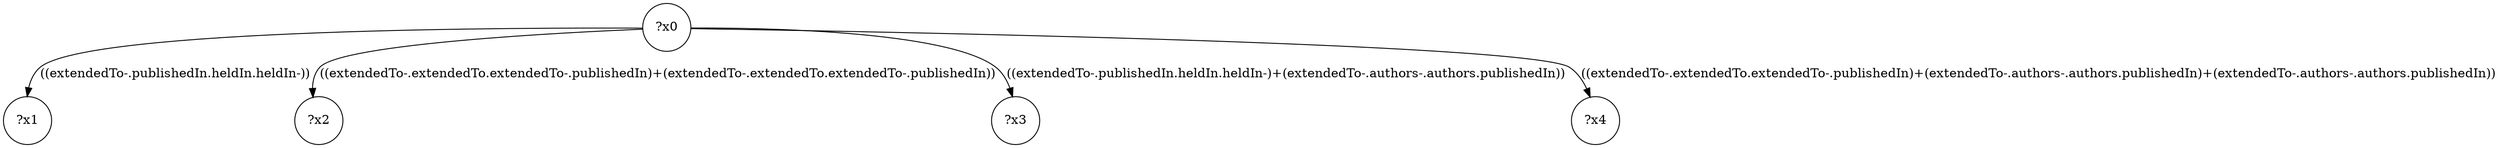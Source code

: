 digraph g {
	x0 [shape=circle, label="?x0"];
	x1 [shape=circle, label="?x1"];
	x0 -> x1 [label="((extendedTo-.publishedIn.heldIn.heldIn-))"];
	x2 [shape=circle, label="?x2"];
	x0 -> x2 [label="((extendedTo-.extendedTo.extendedTo-.publishedIn)+(extendedTo-.extendedTo.extendedTo-.publishedIn))"];
	x3 [shape=circle, label="?x3"];
	x0 -> x3 [label="((extendedTo-.publishedIn.heldIn.heldIn-)+(extendedTo-.authors-.authors.publishedIn))"];
	x4 [shape=circle, label="?x4"];
	x0 -> x4 [label="((extendedTo-.extendedTo.extendedTo-.publishedIn)+(extendedTo-.authors-.authors.publishedIn)+(extendedTo-.authors-.authors.publishedIn))"];
}
